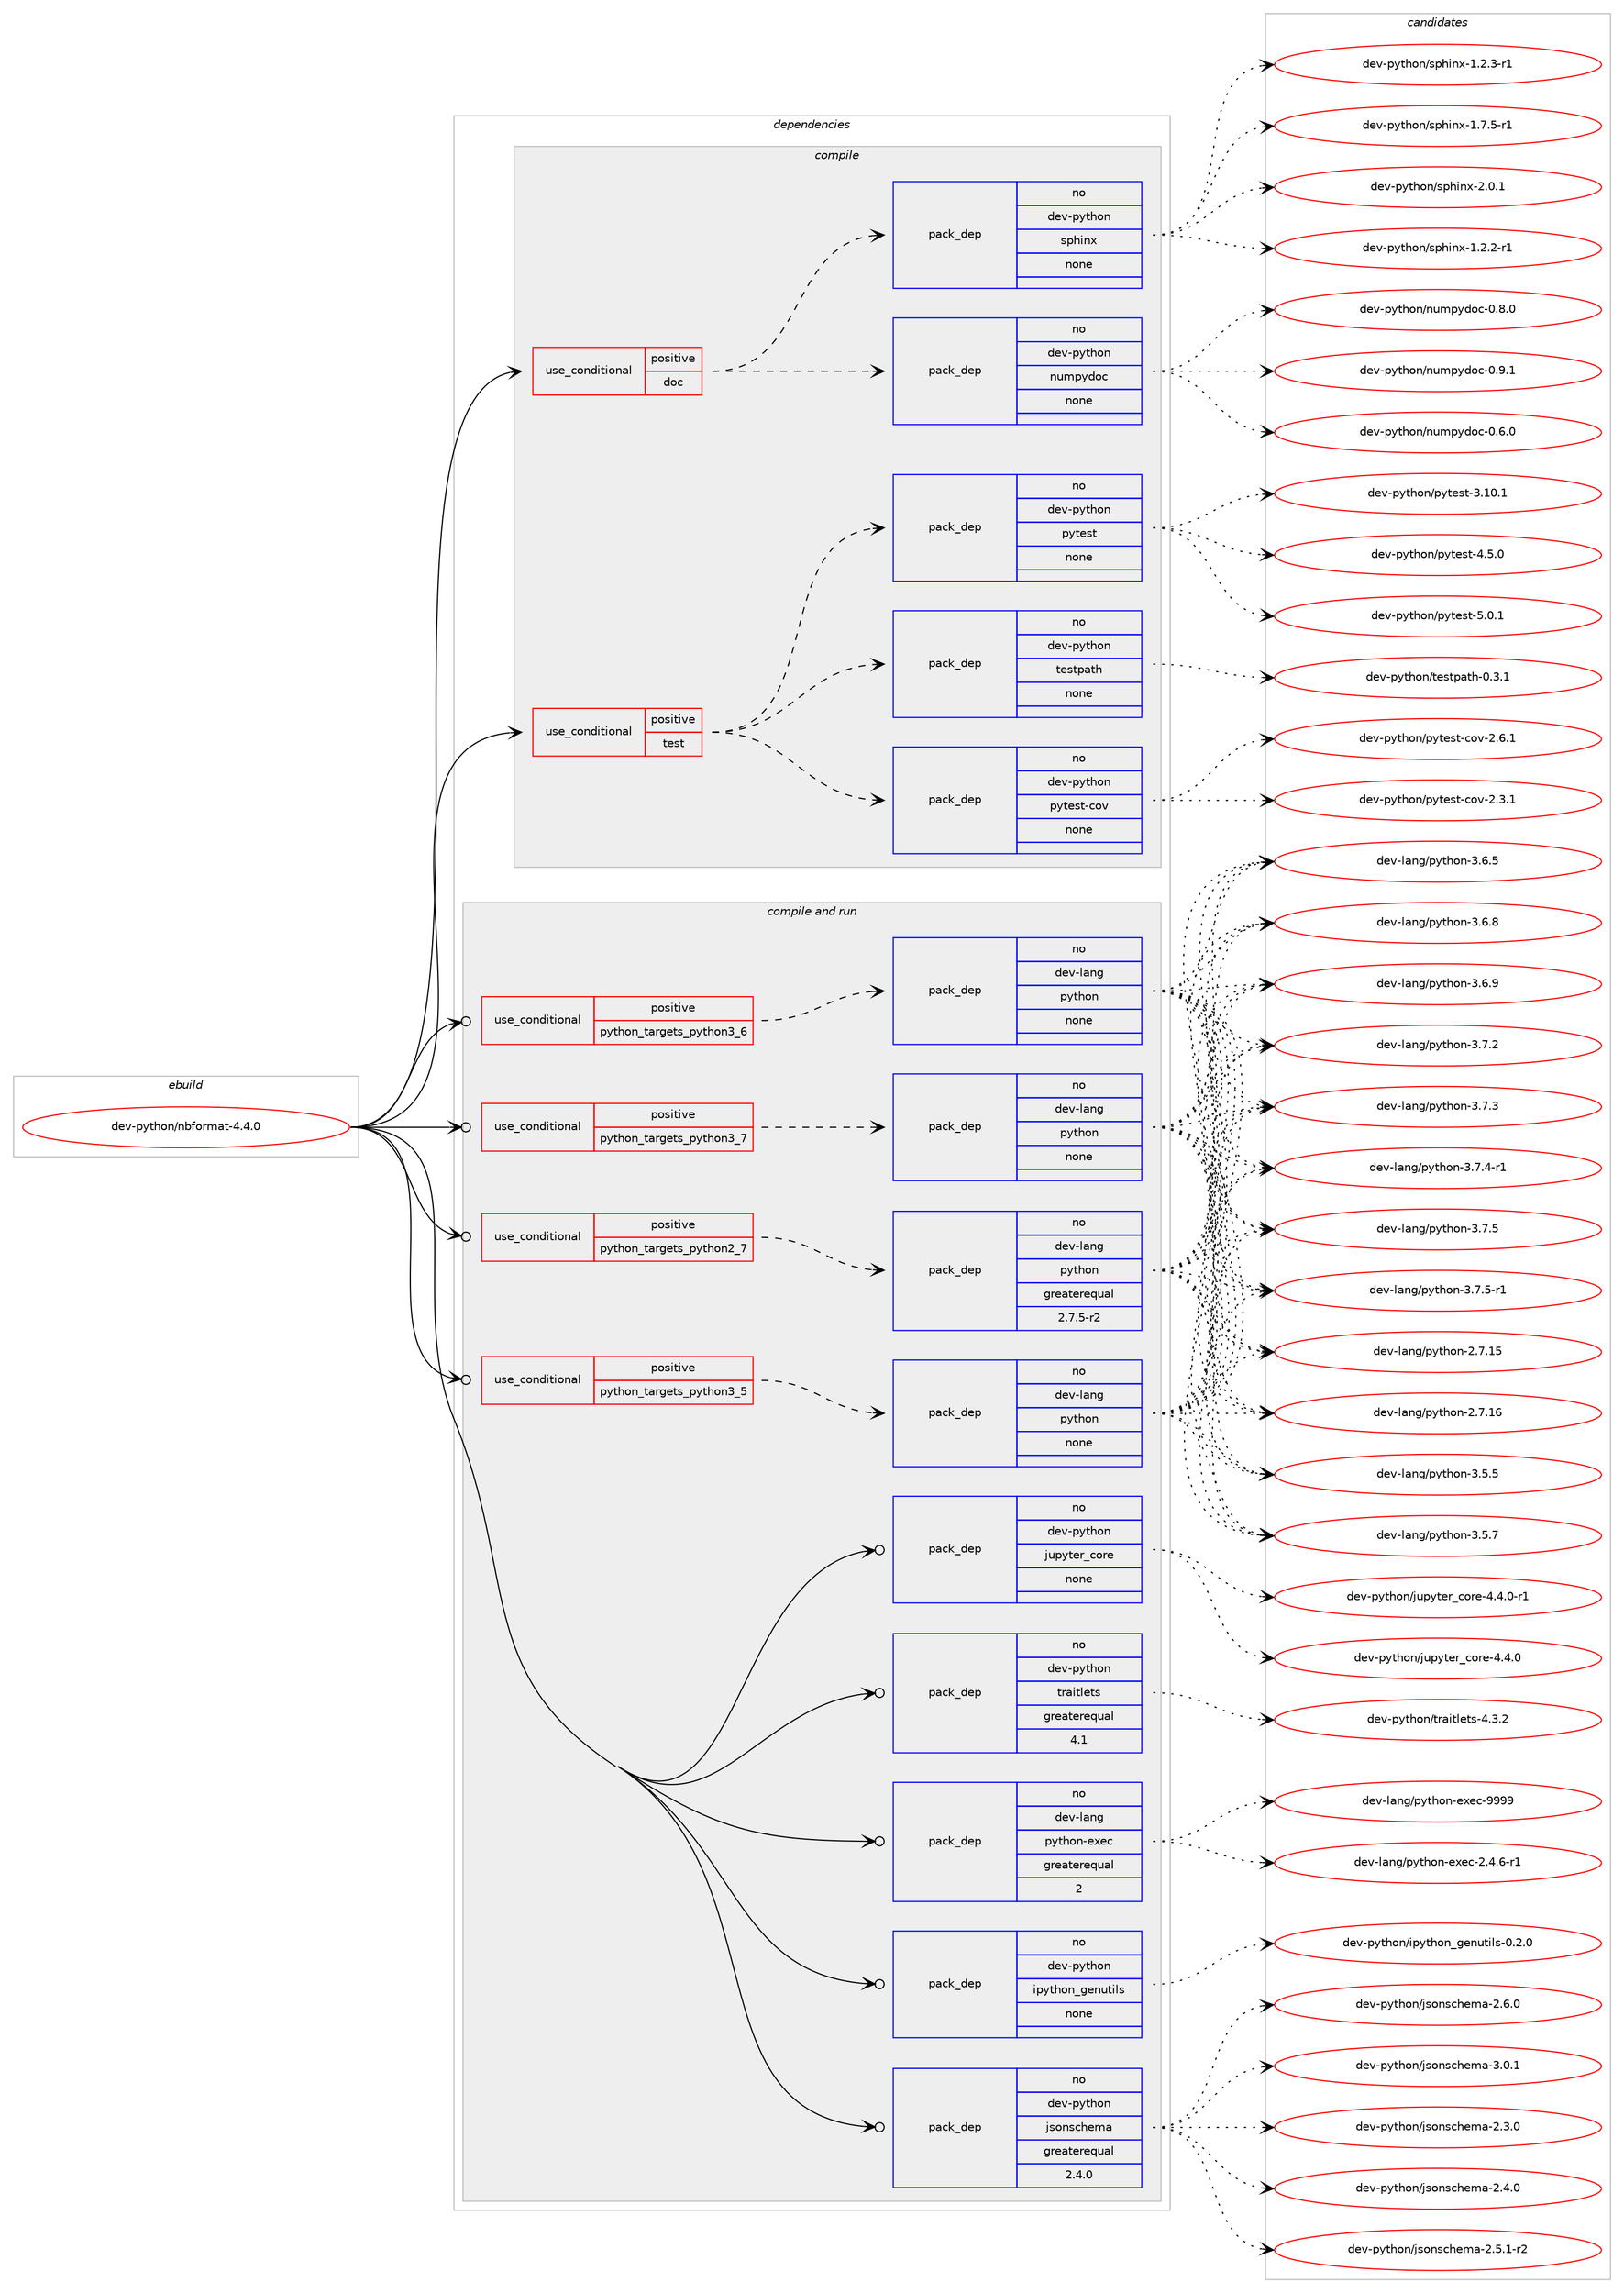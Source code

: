 digraph prolog {

# *************
# Graph options
# *************

newrank=true;
concentrate=true;
compound=true;
graph [rankdir=LR,fontname=Helvetica,fontsize=10,ranksep=1.5];#, ranksep=2.5, nodesep=0.2];
edge  [arrowhead=vee];
node  [fontname=Helvetica,fontsize=10];

# **********
# The ebuild
# **********

subgraph cluster_leftcol {
color=gray;
rank=same;
label=<<i>ebuild</i>>;
id [label="dev-python/nbformat-4.4.0", color=red, width=4, href="../dev-python/nbformat-4.4.0.svg"];
}

# ****************
# The dependencies
# ****************

subgraph cluster_midcol {
color=gray;
label=<<i>dependencies</i>>;
subgraph cluster_compile {
fillcolor="#eeeeee";
style=filled;
label=<<i>compile</i>>;
subgraph cond142957 {
dependency616044 [label=<<TABLE BORDER="0" CELLBORDER="1" CELLSPACING="0" CELLPADDING="4"><TR><TD ROWSPAN="3" CELLPADDING="10">use_conditional</TD></TR><TR><TD>positive</TD></TR><TR><TD>doc</TD></TR></TABLE>>, shape=none, color=red];
subgraph pack461282 {
dependency616045 [label=<<TABLE BORDER="0" CELLBORDER="1" CELLSPACING="0" CELLPADDING="4" WIDTH="220"><TR><TD ROWSPAN="6" CELLPADDING="30">pack_dep</TD></TR><TR><TD WIDTH="110">no</TD></TR><TR><TD>dev-python</TD></TR><TR><TD>sphinx</TD></TR><TR><TD>none</TD></TR><TR><TD></TD></TR></TABLE>>, shape=none, color=blue];
}
dependency616044:e -> dependency616045:w [weight=20,style="dashed",arrowhead="vee"];
subgraph pack461283 {
dependency616046 [label=<<TABLE BORDER="0" CELLBORDER="1" CELLSPACING="0" CELLPADDING="4" WIDTH="220"><TR><TD ROWSPAN="6" CELLPADDING="30">pack_dep</TD></TR><TR><TD WIDTH="110">no</TD></TR><TR><TD>dev-python</TD></TR><TR><TD>numpydoc</TD></TR><TR><TD>none</TD></TR><TR><TD></TD></TR></TABLE>>, shape=none, color=blue];
}
dependency616044:e -> dependency616046:w [weight=20,style="dashed",arrowhead="vee"];
}
id:e -> dependency616044:w [weight=20,style="solid",arrowhead="vee"];
subgraph cond142958 {
dependency616047 [label=<<TABLE BORDER="0" CELLBORDER="1" CELLSPACING="0" CELLPADDING="4"><TR><TD ROWSPAN="3" CELLPADDING="10">use_conditional</TD></TR><TR><TD>positive</TD></TR><TR><TD>test</TD></TR></TABLE>>, shape=none, color=red];
subgraph pack461284 {
dependency616048 [label=<<TABLE BORDER="0" CELLBORDER="1" CELLSPACING="0" CELLPADDING="4" WIDTH="220"><TR><TD ROWSPAN="6" CELLPADDING="30">pack_dep</TD></TR><TR><TD WIDTH="110">no</TD></TR><TR><TD>dev-python</TD></TR><TR><TD>testpath</TD></TR><TR><TD>none</TD></TR><TR><TD></TD></TR></TABLE>>, shape=none, color=blue];
}
dependency616047:e -> dependency616048:w [weight=20,style="dashed",arrowhead="vee"];
subgraph pack461285 {
dependency616049 [label=<<TABLE BORDER="0" CELLBORDER="1" CELLSPACING="0" CELLPADDING="4" WIDTH="220"><TR><TD ROWSPAN="6" CELLPADDING="30">pack_dep</TD></TR><TR><TD WIDTH="110">no</TD></TR><TR><TD>dev-python</TD></TR><TR><TD>pytest</TD></TR><TR><TD>none</TD></TR><TR><TD></TD></TR></TABLE>>, shape=none, color=blue];
}
dependency616047:e -> dependency616049:w [weight=20,style="dashed",arrowhead="vee"];
subgraph pack461286 {
dependency616050 [label=<<TABLE BORDER="0" CELLBORDER="1" CELLSPACING="0" CELLPADDING="4" WIDTH="220"><TR><TD ROWSPAN="6" CELLPADDING="30">pack_dep</TD></TR><TR><TD WIDTH="110">no</TD></TR><TR><TD>dev-python</TD></TR><TR><TD>pytest-cov</TD></TR><TR><TD>none</TD></TR><TR><TD></TD></TR></TABLE>>, shape=none, color=blue];
}
dependency616047:e -> dependency616050:w [weight=20,style="dashed",arrowhead="vee"];
}
id:e -> dependency616047:w [weight=20,style="solid",arrowhead="vee"];
}
subgraph cluster_compileandrun {
fillcolor="#eeeeee";
style=filled;
label=<<i>compile and run</i>>;
subgraph cond142959 {
dependency616051 [label=<<TABLE BORDER="0" CELLBORDER="1" CELLSPACING="0" CELLPADDING="4"><TR><TD ROWSPAN="3" CELLPADDING="10">use_conditional</TD></TR><TR><TD>positive</TD></TR><TR><TD>python_targets_python2_7</TD></TR></TABLE>>, shape=none, color=red];
subgraph pack461287 {
dependency616052 [label=<<TABLE BORDER="0" CELLBORDER="1" CELLSPACING="0" CELLPADDING="4" WIDTH="220"><TR><TD ROWSPAN="6" CELLPADDING="30">pack_dep</TD></TR><TR><TD WIDTH="110">no</TD></TR><TR><TD>dev-lang</TD></TR><TR><TD>python</TD></TR><TR><TD>greaterequal</TD></TR><TR><TD>2.7.5-r2</TD></TR></TABLE>>, shape=none, color=blue];
}
dependency616051:e -> dependency616052:w [weight=20,style="dashed",arrowhead="vee"];
}
id:e -> dependency616051:w [weight=20,style="solid",arrowhead="odotvee"];
subgraph cond142960 {
dependency616053 [label=<<TABLE BORDER="0" CELLBORDER="1" CELLSPACING="0" CELLPADDING="4"><TR><TD ROWSPAN="3" CELLPADDING="10">use_conditional</TD></TR><TR><TD>positive</TD></TR><TR><TD>python_targets_python3_5</TD></TR></TABLE>>, shape=none, color=red];
subgraph pack461288 {
dependency616054 [label=<<TABLE BORDER="0" CELLBORDER="1" CELLSPACING="0" CELLPADDING="4" WIDTH="220"><TR><TD ROWSPAN="6" CELLPADDING="30">pack_dep</TD></TR><TR><TD WIDTH="110">no</TD></TR><TR><TD>dev-lang</TD></TR><TR><TD>python</TD></TR><TR><TD>none</TD></TR><TR><TD></TD></TR></TABLE>>, shape=none, color=blue];
}
dependency616053:e -> dependency616054:w [weight=20,style="dashed",arrowhead="vee"];
}
id:e -> dependency616053:w [weight=20,style="solid",arrowhead="odotvee"];
subgraph cond142961 {
dependency616055 [label=<<TABLE BORDER="0" CELLBORDER="1" CELLSPACING="0" CELLPADDING="4"><TR><TD ROWSPAN="3" CELLPADDING="10">use_conditional</TD></TR><TR><TD>positive</TD></TR><TR><TD>python_targets_python3_6</TD></TR></TABLE>>, shape=none, color=red];
subgraph pack461289 {
dependency616056 [label=<<TABLE BORDER="0" CELLBORDER="1" CELLSPACING="0" CELLPADDING="4" WIDTH="220"><TR><TD ROWSPAN="6" CELLPADDING="30">pack_dep</TD></TR><TR><TD WIDTH="110">no</TD></TR><TR><TD>dev-lang</TD></TR><TR><TD>python</TD></TR><TR><TD>none</TD></TR><TR><TD></TD></TR></TABLE>>, shape=none, color=blue];
}
dependency616055:e -> dependency616056:w [weight=20,style="dashed",arrowhead="vee"];
}
id:e -> dependency616055:w [weight=20,style="solid",arrowhead="odotvee"];
subgraph cond142962 {
dependency616057 [label=<<TABLE BORDER="0" CELLBORDER="1" CELLSPACING="0" CELLPADDING="4"><TR><TD ROWSPAN="3" CELLPADDING="10">use_conditional</TD></TR><TR><TD>positive</TD></TR><TR><TD>python_targets_python3_7</TD></TR></TABLE>>, shape=none, color=red];
subgraph pack461290 {
dependency616058 [label=<<TABLE BORDER="0" CELLBORDER="1" CELLSPACING="0" CELLPADDING="4" WIDTH="220"><TR><TD ROWSPAN="6" CELLPADDING="30">pack_dep</TD></TR><TR><TD WIDTH="110">no</TD></TR><TR><TD>dev-lang</TD></TR><TR><TD>python</TD></TR><TR><TD>none</TD></TR><TR><TD></TD></TR></TABLE>>, shape=none, color=blue];
}
dependency616057:e -> dependency616058:w [weight=20,style="dashed",arrowhead="vee"];
}
id:e -> dependency616057:w [weight=20,style="solid",arrowhead="odotvee"];
subgraph pack461291 {
dependency616059 [label=<<TABLE BORDER="0" CELLBORDER="1" CELLSPACING="0" CELLPADDING="4" WIDTH="220"><TR><TD ROWSPAN="6" CELLPADDING="30">pack_dep</TD></TR><TR><TD WIDTH="110">no</TD></TR><TR><TD>dev-lang</TD></TR><TR><TD>python-exec</TD></TR><TR><TD>greaterequal</TD></TR><TR><TD>2</TD></TR></TABLE>>, shape=none, color=blue];
}
id:e -> dependency616059:w [weight=20,style="solid",arrowhead="odotvee"];
subgraph pack461292 {
dependency616060 [label=<<TABLE BORDER="0" CELLBORDER="1" CELLSPACING="0" CELLPADDING="4" WIDTH="220"><TR><TD ROWSPAN="6" CELLPADDING="30">pack_dep</TD></TR><TR><TD WIDTH="110">no</TD></TR><TR><TD>dev-python</TD></TR><TR><TD>ipython_genutils</TD></TR><TR><TD>none</TD></TR><TR><TD></TD></TR></TABLE>>, shape=none, color=blue];
}
id:e -> dependency616060:w [weight=20,style="solid",arrowhead="odotvee"];
subgraph pack461293 {
dependency616061 [label=<<TABLE BORDER="0" CELLBORDER="1" CELLSPACING="0" CELLPADDING="4" WIDTH="220"><TR><TD ROWSPAN="6" CELLPADDING="30">pack_dep</TD></TR><TR><TD WIDTH="110">no</TD></TR><TR><TD>dev-python</TD></TR><TR><TD>jsonschema</TD></TR><TR><TD>greaterequal</TD></TR><TR><TD>2.4.0</TD></TR></TABLE>>, shape=none, color=blue];
}
id:e -> dependency616061:w [weight=20,style="solid",arrowhead="odotvee"];
subgraph pack461294 {
dependency616062 [label=<<TABLE BORDER="0" CELLBORDER="1" CELLSPACING="0" CELLPADDING="4" WIDTH="220"><TR><TD ROWSPAN="6" CELLPADDING="30">pack_dep</TD></TR><TR><TD WIDTH="110">no</TD></TR><TR><TD>dev-python</TD></TR><TR><TD>jupyter_core</TD></TR><TR><TD>none</TD></TR><TR><TD></TD></TR></TABLE>>, shape=none, color=blue];
}
id:e -> dependency616062:w [weight=20,style="solid",arrowhead="odotvee"];
subgraph pack461295 {
dependency616063 [label=<<TABLE BORDER="0" CELLBORDER="1" CELLSPACING="0" CELLPADDING="4" WIDTH="220"><TR><TD ROWSPAN="6" CELLPADDING="30">pack_dep</TD></TR><TR><TD WIDTH="110">no</TD></TR><TR><TD>dev-python</TD></TR><TR><TD>traitlets</TD></TR><TR><TD>greaterequal</TD></TR><TR><TD>4.1</TD></TR></TABLE>>, shape=none, color=blue];
}
id:e -> dependency616063:w [weight=20,style="solid",arrowhead="odotvee"];
}
subgraph cluster_run {
fillcolor="#eeeeee";
style=filled;
label=<<i>run</i>>;
}
}

# **************
# The candidates
# **************

subgraph cluster_choices {
rank=same;
color=gray;
label=<<i>candidates</i>>;

subgraph choice461282 {
color=black;
nodesep=1;
choice10010111845112121116104111110471151121041051101204549465046504511449 [label="dev-python/sphinx-1.2.2-r1", color=red, width=4,href="../dev-python/sphinx-1.2.2-r1.svg"];
choice10010111845112121116104111110471151121041051101204549465046514511449 [label="dev-python/sphinx-1.2.3-r1", color=red, width=4,href="../dev-python/sphinx-1.2.3-r1.svg"];
choice10010111845112121116104111110471151121041051101204549465546534511449 [label="dev-python/sphinx-1.7.5-r1", color=red, width=4,href="../dev-python/sphinx-1.7.5-r1.svg"];
choice1001011184511212111610411111047115112104105110120455046484649 [label="dev-python/sphinx-2.0.1", color=red, width=4,href="../dev-python/sphinx-2.0.1.svg"];
dependency616045:e -> choice10010111845112121116104111110471151121041051101204549465046504511449:w [style=dotted,weight="100"];
dependency616045:e -> choice10010111845112121116104111110471151121041051101204549465046514511449:w [style=dotted,weight="100"];
dependency616045:e -> choice10010111845112121116104111110471151121041051101204549465546534511449:w [style=dotted,weight="100"];
dependency616045:e -> choice1001011184511212111610411111047115112104105110120455046484649:w [style=dotted,weight="100"];
}
subgraph choice461283 {
color=black;
nodesep=1;
choice100101118451121211161041111104711011710911212110011199454846544648 [label="dev-python/numpydoc-0.6.0", color=red, width=4,href="../dev-python/numpydoc-0.6.0.svg"];
choice100101118451121211161041111104711011710911212110011199454846564648 [label="dev-python/numpydoc-0.8.0", color=red, width=4,href="../dev-python/numpydoc-0.8.0.svg"];
choice100101118451121211161041111104711011710911212110011199454846574649 [label="dev-python/numpydoc-0.9.1", color=red, width=4,href="../dev-python/numpydoc-0.9.1.svg"];
dependency616046:e -> choice100101118451121211161041111104711011710911212110011199454846544648:w [style=dotted,weight="100"];
dependency616046:e -> choice100101118451121211161041111104711011710911212110011199454846564648:w [style=dotted,weight="100"];
dependency616046:e -> choice100101118451121211161041111104711011710911212110011199454846574649:w [style=dotted,weight="100"];
}
subgraph choice461284 {
color=black;
nodesep=1;
choice100101118451121211161041111104711610111511611297116104454846514649 [label="dev-python/testpath-0.3.1", color=red, width=4,href="../dev-python/testpath-0.3.1.svg"];
dependency616048:e -> choice100101118451121211161041111104711610111511611297116104454846514649:w [style=dotted,weight="100"];
}
subgraph choice461285 {
color=black;
nodesep=1;
choice100101118451121211161041111104711212111610111511645514649484649 [label="dev-python/pytest-3.10.1", color=red, width=4,href="../dev-python/pytest-3.10.1.svg"];
choice1001011184511212111610411111047112121116101115116455246534648 [label="dev-python/pytest-4.5.0", color=red, width=4,href="../dev-python/pytest-4.5.0.svg"];
choice1001011184511212111610411111047112121116101115116455346484649 [label="dev-python/pytest-5.0.1", color=red, width=4,href="../dev-python/pytest-5.0.1.svg"];
dependency616049:e -> choice100101118451121211161041111104711212111610111511645514649484649:w [style=dotted,weight="100"];
dependency616049:e -> choice1001011184511212111610411111047112121116101115116455246534648:w [style=dotted,weight="100"];
dependency616049:e -> choice1001011184511212111610411111047112121116101115116455346484649:w [style=dotted,weight="100"];
}
subgraph choice461286 {
color=black;
nodesep=1;
choice10010111845112121116104111110471121211161011151164599111118455046514649 [label="dev-python/pytest-cov-2.3.1", color=red, width=4,href="../dev-python/pytest-cov-2.3.1.svg"];
choice10010111845112121116104111110471121211161011151164599111118455046544649 [label="dev-python/pytest-cov-2.6.1", color=red, width=4,href="../dev-python/pytest-cov-2.6.1.svg"];
dependency616050:e -> choice10010111845112121116104111110471121211161011151164599111118455046514649:w [style=dotted,weight="100"];
dependency616050:e -> choice10010111845112121116104111110471121211161011151164599111118455046544649:w [style=dotted,weight="100"];
}
subgraph choice461287 {
color=black;
nodesep=1;
choice10010111845108971101034711212111610411111045504655464953 [label="dev-lang/python-2.7.15", color=red, width=4,href="../dev-lang/python-2.7.15.svg"];
choice10010111845108971101034711212111610411111045504655464954 [label="dev-lang/python-2.7.16", color=red, width=4,href="../dev-lang/python-2.7.16.svg"];
choice100101118451089711010347112121116104111110455146534653 [label="dev-lang/python-3.5.5", color=red, width=4,href="../dev-lang/python-3.5.5.svg"];
choice100101118451089711010347112121116104111110455146534655 [label="dev-lang/python-3.5.7", color=red, width=4,href="../dev-lang/python-3.5.7.svg"];
choice100101118451089711010347112121116104111110455146544653 [label="dev-lang/python-3.6.5", color=red, width=4,href="../dev-lang/python-3.6.5.svg"];
choice100101118451089711010347112121116104111110455146544656 [label="dev-lang/python-3.6.8", color=red, width=4,href="../dev-lang/python-3.6.8.svg"];
choice100101118451089711010347112121116104111110455146544657 [label="dev-lang/python-3.6.9", color=red, width=4,href="../dev-lang/python-3.6.9.svg"];
choice100101118451089711010347112121116104111110455146554650 [label="dev-lang/python-3.7.2", color=red, width=4,href="../dev-lang/python-3.7.2.svg"];
choice100101118451089711010347112121116104111110455146554651 [label="dev-lang/python-3.7.3", color=red, width=4,href="../dev-lang/python-3.7.3.svg"];
choice1001011184510897110103471121211161041111104551465546524511449 [label="dev-lang/python-3.7.4-r1", color=red, width=4,href="../dev-lang/python-3.7.4-r1.svg"];
choice100101118451089711010347112121116104111110455146554653 [label="dev-lang/python-3.7.5", color=red, width=4,href="../dev-lang/python-3.7.5.svg"];
choice1001011184510897110103471121211161041111104551465546534511449 [label="dev-lang/python-3.7.5-r1", color=red, width=4,href="../dev-lang/python-3.7.5-r1.svg"];
dependency616052:e -> choice10010111845108971101034711212111610411111045504655464953:w [style=dotted,weight="100"];
dependency616052:e -> choice10010111845108971101034711212111610411111045504655464954:w [style=dotted,weight="100"];
dependency616052:e -> choice100101118451089711010347112121116104111110455146534653:w [style=dotted,weight="100"];
dependency616052:e -> choice100101118451089711010347112121116104111110455146534655:w [style=dotted,weight="100"];
dependency616052:e -> choice100101118451089711010347112121116104111110455146544653:w [style=dotted,weight="100"];
dependency616052:e -> choice100101118451089711010347112121116104111110455146544656:w [style=dotted,weight="100"];
dependency616052:e -> choice100101118451089711010347112121116104111110455146544657:w [style=dotted,weight="100"];
dependency616052:e -> choice100101118451089711010347112121116104111110455146554650:w [style=dotted,weight="100"];
dependency616052:e -> choice100101118451089711010347112121116104111110455146554651:w [style=dotted,weight="100"];
dependency616052:e -> choice1001011184510897110103471121211161041111104551465546524511449:w [style=dotted,weight="100"];
dependency616052:e -> choice100101118451089711010347112121116104111110455146554653:w [style=dotted,weight="100"];
dependency616052:e -> choice1001011184510897110103471121211161041111104551465546534511449:w [style=dotted,weight="100"];
}
subgraph choice461288 {
color=black;
nodesep=1;
choice10010111845108971101034711212111610411111045504655464953 [label="dev-lang/python-2.7.15", color=red, width=4,href="../dev-lang/python-2.7.15.svg"];
choice10010111845108971101034711212111610411111045504655464954 [label="dev-lang/python-2.7.16", color=red, width=4,href="../dev-lang/python-2.7.16.svg"];
choice100101118451089711010347112121116104111110455146534653 [label="dev-lang/python-3.5.5", color=red, width=4,href="../dev-lang/python-3.5.5.svg"];
choice100101118451089711010347112121116104111110455146534655 [label="dev-lang/python-3.5.7", color=red, width=4,href="../dev-lang/python-3.5.7.svg"];
choice100101118451089711010347112121116104111110455146544653 [label="dev-lang/python-3.6.5", color=red, width=4,href="../dev-lang/python-3.6.5.svg"];
choice100101118451089711010347112121116104111110455146544656 [label="dev-lang/python-3.6.8", color=red, width=4,href="../dev-lang/python-3.6.8.svg"];
choice100101118451089711010347112121116104111110455146544657 [label="dev-lang/python-3.6.9", color=red, width=4,href="../dev-lang/python-3.6.9.svg"];
choice100101118451089711010347112121116104111110455146554650 [label="dev-lang/python-3.7.2", color=red, width=4,href="../dev-lang/python-3.7.2.svg"];
choice100101118451089711010347112121116104111110455146554651 [label="dev-lang/python-3.7.3", color=red, width=4,href="../dev-lang/python-3.7.3.svg"];
choice1001011184510897110103471121211161041111104551465546524511449 [label="dev-lang/python-3.7.4-r1", color=red, width=4,href="../dev-lang/python-3.7.4-r1.svg"];
choice100101118451089711010347112121116104111110455146554653 [label="dev-lang/python-3.7.5", color=red, width=4,href="../dev-lang/python-3.7.5.svg"];
choice1001011184510897110103471121211161041111104551465546534511449 [label="dev-lang/python-3.7.5-r1", color=red, width=4,href="../dev-lang/python-3.7.5-r1.svg"];
dependency616054:e -> choice10010111845108971101034711212111610411111045504655464953:w [style=dotted,weight="100"];
dependency616054:e -> choice10010111845108971101034711212111610411111045504655464954:w [style=dotted,weight="100"];
dependency616054:e -> choice100101118451089711010347112121116104111110455146534653:w [style=dotted,weight="100"];
dependency616054:e -> choice100101118451089711010347112121116104111110455146534655:w [style=dotted,weight="100"];
dependency616054:e -> choice100101118451089711010347112121116104111110455146544653:w [style=dotted,weight="100"];
dependency616054:e -> choice100101118451089711010347112121116104111110455146544656:w [style=dotted,weight="100"];
dependency616054:e -> choice100101118451089711010347112121116104111110455146544657:w [style=dotted,weight="100"];
dependency616054:e -> choice100101118451089711010347112121116104111110455146554650:w [style=dotted,weight="100"];
dependency616054:e -> choice100101118451089711010347112121116104111110455146554651:w [style=dotted,weight="100"];
dependency616054:e -> choice1001011184510897110103471121211161041111104551465546524511449:w [style=dotted,weight="100"];
dependency616054:e -> choice100101118451089711010347112121116104111110455146554653:w [style=dotted,weight="100"];
dependency616054:e -> choice1001011184510897110103471121211161041111104551465546534511449:w [style=dotted,weight="100"];
}
subgraph choice461289 {
color=black;
nodesep=1;
choice10010111845108971101034711212111610411111045504655464953 [label="dev-lang/python-2.7.15", color=red, width=4,href="../dev-lang/python-2.7.15.svg"];
choice10010111845108971101034711212111610411111045504655464954 [label="dev-lang/python-2.7.16", color=red, width=4,href="../dev-lang/python-2.7.16.svg"];
choice100101118451089711010347112121116104111110455146534653 [label="dev-lang/python-3.5.5", color=red, width=4,href="../dev-lang/python-3.5.5.svg"];
choice100101118451089711010347112121116104111110455146534655 [label="dev-lang/python-3.5.7", color=red, width=4,href="../dev-lang/python-3.5.7.svg"];
choice100101118451089711010347112121116104111110455146544653 [label="dev-lang/python-3.6.5", color=red, width=4,href="../dev-lang/python-3.6.5.svg"];
choice100101118451089711010347112121116104111110455146544656 [label="dev-lang/python-3.6.8", color=red, width=4,href="../dev-lang/python-3.6.8.svg"];
choice100101118451089711010347112121116104111110455146544657 [label="dev-lang/python-3.6.9", color=red, width=4,href="../dev-lang/python-3.6.9.svg"];
choice100101118451089711010347112121116104111110455146554650 [label="dev-lang/python-3.7.2", color=red, width=4,href="../dev-lang/python-3.7.2.svg"];
choice100101118451089711010347112121116104111110455146554651 [label="dev-lang/python-3.7.3", color=red, width=4,href="../dev-lang/python-3.7.3.svg"];
choice1001011184510897110103471121211161041111104551465546524511449 [label="dev-lang/python-3.7.4-r1", color=red, width=4,href="../dev-lang/python-3.7.4-r1.svg"];
choice100101118451089711010347112121116104111110455146554653 [label="dev-lang/python-3.7.5", color=red, width=4,href="../dev-lang/python-3.7.5.svg"];
choice1001011184510897110103471121211161041111104551465546534511449 [label="dev-lang/python-3.7.5-r1", color=red, width=4,href="../dev-lang/python-3.7.5-r1.svg"];
dependency616056:e -> choice10010111845108971101034711212111610411111045504655464953:w [style=dotted,weight="100"];
dependency616056:e -> choice10010111845108971101034711212111610411111045504655464954:w [style=dotted,weight="100"];
dependency616056:e -> choice100101118451089711010347112121116104111110455146534653:w [style=dotted,weight="100"];
dependency616056:e -> choice100101118451089711010347112121116104111110455146534655:w [style=dotted,weight="100"];
dependency616056:e -> choice100101118451089711010347112121116104111110455146544653:w [style=dotted,weight="100"];
dependency616056:e -> choice100101118451089711010347112121116104111110455146544656:w [style=dotted,weight="100"];
dependency616056:e -> choice100101118451089711010347112121116104111110455146544657:w [style=dotted,weight="100"];
dependency616056:e -> choice100101118451089711010347112121116104111110455146554650:w [style=dotted,weight="100"];
dependency616056:e -> choice100101118451089711010347112121116104111110455146554651:w [style=dotted,weight="100"];
dependency616056:e -> choice1001011184510897110103471121211161041111104551465546524511449:w [style=dotted,weight="100"];
dependency616056:e -> choice100101118451089711010347112121116104111110455146554653:w [style=dotted,weight="100"];
dependency616056:e -> choice1001011184510897110103471121211161041111104551465546534511449:w [style=dotted,weight="100"];
}
subgraph choice461290 {
color=black;
nodesep=1;
choice10010111845108971101034711212111610411111045504655464953 [label="dev-lang/python-2.7.15", color=red, width=4,href="../dev-lang/python-2.7.15.svg"];
choice10010111845108971101034711212111610411111045504655464954 [label="dev-lang/python-2.7.16", color=red, width=4,href="../dev-lang/python-2.7.16.svg"];
choice100101118451089711010347112121116104111110455146534653 [label="dev-lang/python-3.5.5", color=red, width=4,href="../dev-lang/python-3.5.5.svg"];
choice100101118451089711010347112121116104111110455146534655 [label="dev-lang/python-3.5.7", color=red, width=4,href="../dev-lang/python-3.5.7.svg"];
choice100101118451089711010347112121116104111110455146544653 [label="dev-lang/python-3.6.5", color=red, width=4,href="../dev-lang/python-3.6.5.svg"];
choice100101118451089711010347112121116104111110455146544656 [label="dev-lang/python-3.6.8", color=red, width=4,href="../dev-lang/python-3.6.8.svg"];
choice100101118451089711010347112121116104111110455146544657 [label="dev-lang/python-3.6.9", color=red, width=4,href="../dev-lang/python-3.6.9.svg"];
choice100101118451089711010347112121116104111110455146554650 [label="dev-lang/python-3.7.2", color=red, width=4,href="../dev-lang/python-3.7.2.svg"];
choice100101118451089711010347112121116104111110455146554651 [label="dev-lang/python-3.7.3", color=red, width=4,href="../dev-lang/python-3.7.3.svg"];
choice1001011184510897110103471121211161041111104551465546524511449 [label="dev-lang/python-3.7.4-r1", color=red, width=4,href="../dev-lang/python-3.7.4-r1.svg"];
choice100101118451089711010347112121116104111110455146554653 [label="dev-lang/python-3.7.5", color=red, width=4,href="../dev-lang/python-3.7.5.svg"];
choice1001011184510897110103471121211161041111104551465546534511449 [label="dev-lang/python-3.7.5-r1", color=red, width=4,href="../dev-lang/python-3.7.5-r1.svg"];
dependency616058:e -> choice10010111845108971101034711212111610411111045504655464953:w [style=dotted,weight="100"];
dependency616058:e -> choice10010111845108971101034711212111610411111045504655464954:w [style=dotted,weight="100"];
dependency616058:e -> choice100101118451089711010347112121116104111110455146534653:w [style=dotted,weight="100"];
dependency616058:e -> choice100101118451089711010347112121116104111110455146534655:w [style=dotted,weight="100"];
dependency616058:e -> choice100101118451089711010347112121116104111110455146544653:w [style=dotted,weight="100"];
dependency616058:e -> choice100101118451089711010347112121116104111110455146544656:w [style=dotted,weight="100"];
dependency616058:e -> choice100101118451089711010347112121116104111110455146544657:w [style=dotted,weight="100"];
dependency616058:e -> choice100101118451089711010347112121116104111110455146554650:w [style=dotted,weight="100"];
dependency616058:e -> choice100101118451089711010347112121116104111110455146554651:w [style=dotted,weight="100"];
dependency616058:e -> choice1001011184510897110103471121211161041111104551465546524511449:w [style=dotted,weight="100"];
dependency616058:e -> choice100101118451089711010347112121116104111110455146554653:w [style=dotted,weight="100"];
dependency616058:e -> choice1001011184510897110103471121211161041111104551465546534511449:w [style=dotted,weight="100"];
}
subgraph choice461291 {
color=black;
nodesep=1;
choice10010111845108971101034711212111610411111045101120101994550465246544511449 [label="dev-lang/python-exec-2.4.6-r1", color=red, width=4,href="../dev-lang/python-exec-2.4.6-r1.svg"];
choice10010111845108971101034711212111610411111045101120101994557575757 [label="dev-lang/python-exec-9999", color=red, width=4,href="../dev-lang/python-exec-9999.svg"];
dependency616059:e -> choice10010111845108971101034711212111610411111045101120101994550465246544511449:w [style=dotted,weight="100"];
dependency616059:e -> choice10010111845108971101034711212111610411111045101120101994557575757:w [style=dotted,weight="100"];
}
subgraph choice461292 {
color=black;
nodesep=1;
choice100101118451121211161041111104710511212111610411111095103101110117116105108115454846504648 [label="dev-python/ipython_genutils-0.2.0", color=red, width=4,href="../dev-python/ipython_genutils-0.2.0.svg"];
dependency616060:e -> choice100101118451121211161041111104710511212111610411111095103101110117116105108115454846504648:w [style=dotted,weight="100"];
}
subgraph choice461293 {
color=black;
nodesep=1;
choice10010111845112121116104111110471061151111101159910410110997455046514648 [label="dev-python/jsonschema-2.3.0", color=red, width=4,href="../dev-python/jsonschema-2.3.0.svg"];
choice10010111845112121116104111110471061151111101159910410110997455046524648 [label="dev-python/jsonschema-2.4.0", color=red, width=4,href="../dev-python/jsonschema-2.4.0.svg"];
choice100101118451121211161041111104710611511111011599104101109974550465346494511450 [label="dev-python/jsonschema-2.5.1-r2", color=red, width=4,href="../dev-python/jsonschema-2.5.1-r2.svg"];
choice10010111845112121116104111110471061151111101159910410110997455046544648 [label="dev-python/jsonschema-2.6.0", color=red, width=4,href="../dev-python/jsonschema-2.6.0.svg"];
choice10010111845112121116104111110471061151111101159910410110997455146484649 [label="dev-python/jsonschema-3.0.1", color=red, width=4,href="../dev-python/jsonschema-3.0.1.svg"];
dependency616061:e -> choice10010111845112121116104111110471061151111101159910410110997455046514648:w [style=dotted,weight="100"];
dependency616061:e -> choice10010111845112121116104111110471061151111101159910410110997455046524648:w [style=dotted,weight="100"];
dependency616061:e -> choice100101118451121211161041111104710611511111011599104101109974550465346494511450:w [style=dotted,weight="100"];
dependency616061:e -> choice10010111845112121116104111110471061151111101159910410110997455046544648:w [style=dotted,weight="100"];
dependency616061:e -> choice10010111845112121116104111110471061151111101159910410110997455146484649:w [style=dotted,weight="100"];
}
subgraph choice461294 {
color=black;
nodesep=1;
choice10010111845112121116104111110471061171121211161011149599111114101455246524648 [label="dev-python/jupyter_core-4.4.0", color=red, width=4,href="../dev-python/jupyter_core-4.4.0.svg"];
choice100101118451121211161041111104710611711212111610111495991111141014552465246484511449 [label="dev-python/jupyter_core-4.4.0-r1", color=red, width=4,href="../dev-python/jupyter_core-4.4.0-r1.svg"];
dependency616062:e -> choice10010111845112121116104111110471061171121211161011149599111114101455246524648:w [style=dotted,weight="100"];
dependency616062:e -> choice100101118451121211161041111104710611711212111610111495991111141014552465246484511449:w [style=dotted,weight="100"];
}
subgraph choice461295 {
color=black;
nodesep=1;
choice100101118451121211161041111104711611497105116108101116115455246514650 [label="dev-python/traitlets-4.3.2", color=red, width=4,href="../dev-python/traitlets-4.3.2.svg"];
dependency616063:e -> choice100101118451121211161041111104711611497105116108101116115455246514650:w [style=dotted,weight="100"];
}
}

}
